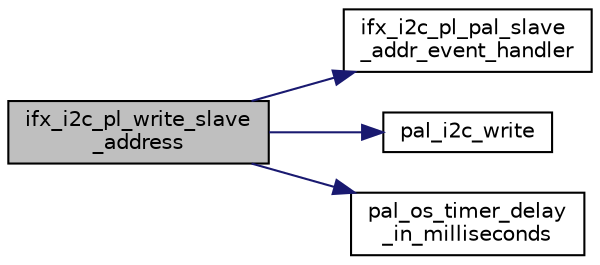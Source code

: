 digraph "ifx_i2c_pl_write_slave_address"
{
 // LATEX_PDF_SIZE
  edge [fontname="Helvetica",fontsize="10",labelfontname="Helvetica",labelfontsize="10"];
  node [fontname="Helvetica",fontsize="10",shape=record];
  rankdir="LR";
  Node1 [label="ifx_i2c_pl_write_slave\l_address",height=0.2,width=0.4,color="black", fillcolor="grey75", style="filled", fontcolor="black",tooltip="Function for setting slave address."];
  Node1 -> Node2 [color="midnightblue",fontsize="10",style="solid",fontname="Helvetica"];
  Node2 [label="ifx_i2c_pl_pal_slave\l_addr_event_handler",height=0.2,width=0.4,color="black", fillcolor="white", style="filled",URL="$d0/d01/ifx__i2c__physical__layer_8c.html#a88d710983170d587dac7e420ca526f8d",tooltip=" "];
  Node1 -> Node3 [color="midnightblue",fontsize="10",style="solid",fontname="Helvetica"];
  Node3 [label="pal_i2c_write",height=0.2,width=0.4,color="black", fillcolor="white", style="filled",URL="$db/dc2/pal__i2c_8h.html#a20a6ba51da2325eb170acd62c855e827",tooltip="Writes on I2C bus."];
  Node1 -> Node4 [color="midnightblue",fontsize="10",style="solid",fontname="Helvetica"];
  Node4 [label="pal_os_timer_delay\l_in_milliseconds",height=0.2,width=0.4,color="black", fillcolor="white", style="filled",URL="$d3/d40/pal__os__timer_8h.html#a303c1eacb9062873218f417a4a65aa9a",tooltip="Waits or delay until the supplied milliseconds."];
}
